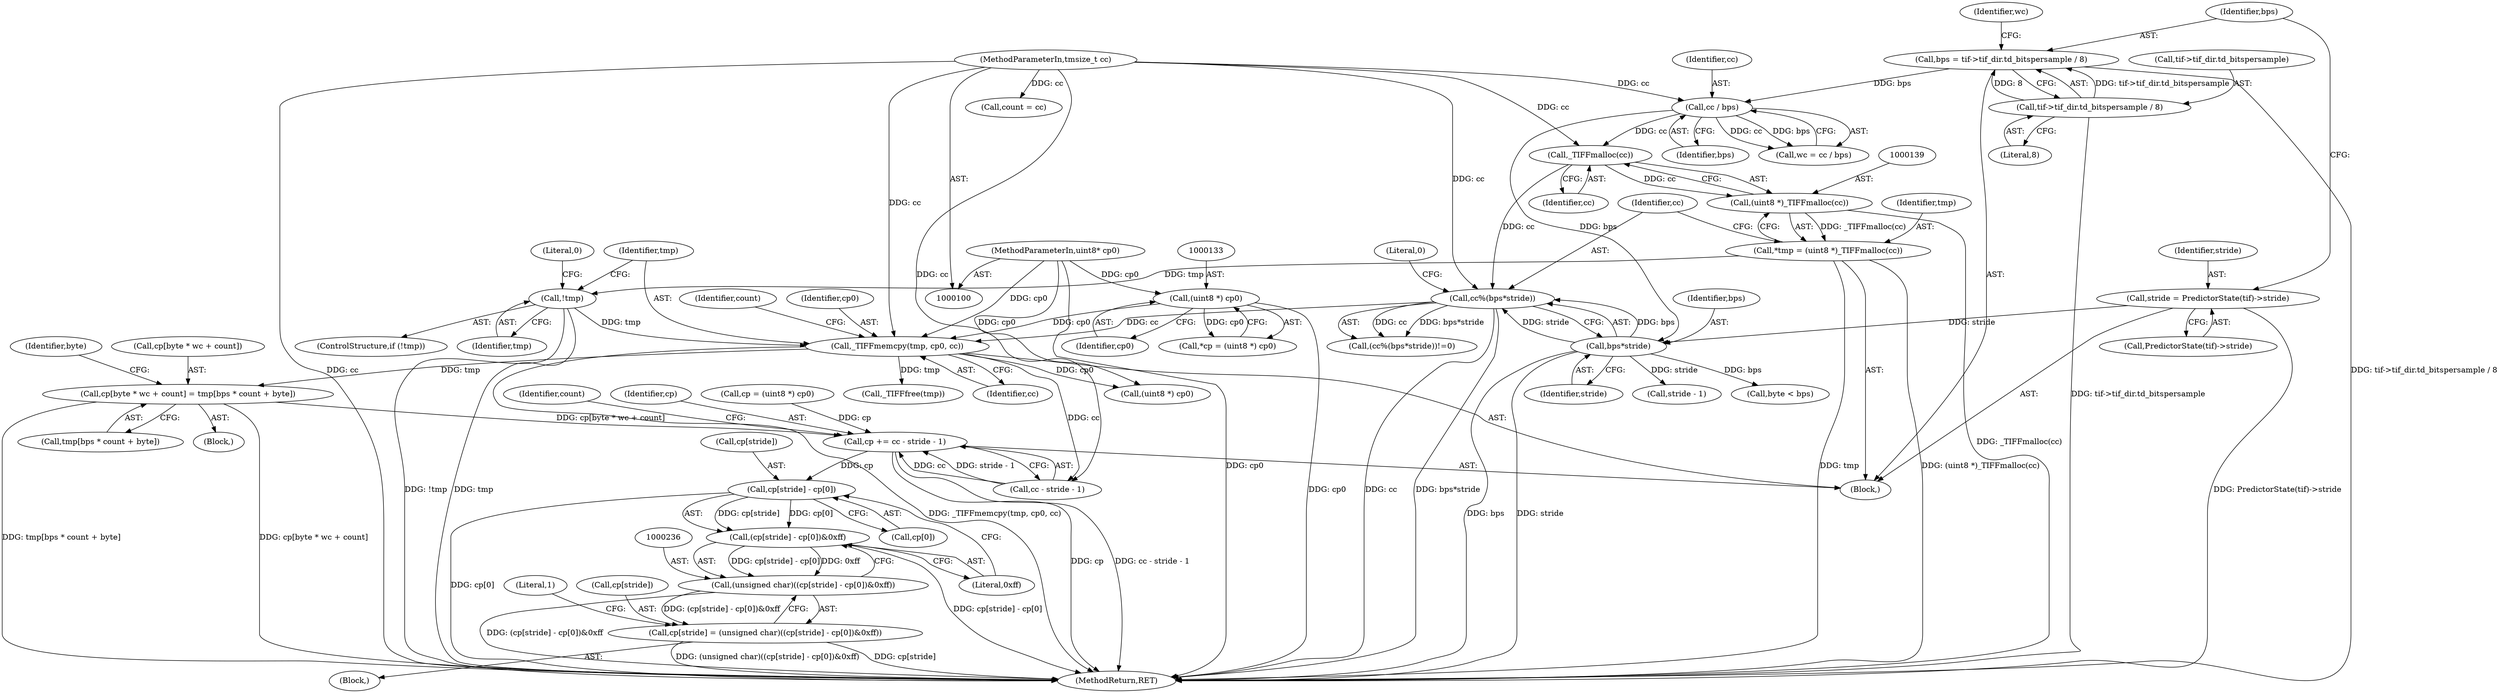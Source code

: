 digraph "1_libtiff_6a984bf7905c6621281588431f384e79d11a2e33_1@integer" {
"1000190" [label="(Call,cp[byte * wc + count] = tmp[bps * count + byte])"];
"1000165" [label="(Call,_TIFFmemcpy(tmp, cp0, cc))"];
"1000161" [label="(Call,!tmp)"];
"1000136" [label="(Call,*tmp = (uint8 *)_TIFFmalloc(cc))"];
"1000138" [label="(Call,(uint8 *)_TIFFmalloc(cc))"];
"1000140" [label="(Call,_TIFFmalloc(cc))"];
"1000125" [label="(Call,cc / bps)"];
"1000103" [label="(MethodParameterIn,tmsize_t cc)"];
"1000113" [label="(Call,bps = tif->tif_dir.td_bitspersample / 8)"];
"1000115" [label="(Call,tif->tif_dir.td_bitspersample / 8)"];
"1000132" [label="(Call,(uint8 *) cp0)"];
"1000102" [label="(MethodParameterIn,uint8* cp0)"];
"1000144" [label="(Call,cc%(bps*stride))"];
"1000146" [label="(Call,bps*stride)"];
"1000106" [label="(Call,stride = PredictorState(tif)->stride)"];
"1000212" [label="(Call,cp += cc - stride - 1)"];
"1000238" [label="(Call,cp[stride] - cp[0])"];
"1000237" [label="(Call,(cp[stride] - cp[0])&0xff)"];
"1000235" [label="(Call,(unsigned char)((cp[stride] - cp[0])&0xff))"];
"1000231" [label="(Call,cp[stride] = (unsigned char)((cp[stride] - cp[0])&0xff))"];
"1000108" [label="(Call,PredictorState(tif)->stride)"];
"1000116" [label="(Call,tif->tif_dir.td_bitspersample)"];
"1000189" [label="(Block,)"];
"1000130" [label="(Call,*cp = (uint8 *) cp0)"];
"1000184" [label="(Call,byte < bps)"];
"1000247" [label="(Literal,1)"];
"1000125" [label="(Call,cc / bps)"];
"1000102" [label="(MethodParameterIn,uint8* cp0)"];
"1000138" [label="(Call,(uint8 *)_TIFFmalloc(cc))"];
"1000220" [label="(Call,count = cc)"];
"1000106" [label="(Call,stride = PredictorState(tif)->stride)"];
"1000145" [label="(Identifier,cc)"];
"1000235" [label="(Call,(unsigned char)((cp[stride] - cp[0])&0xff))"];
"1000221" [label="(Identifier,count)"];
"1000114" [label="(Identifier,bps)"];
"1000237" [label="(Call,(cp[stride] - cp[0])&0xff)"];
"1000242" [label="(Call,cp[0])"];
"1000136" [label="(Call,*tmp = (uint8 *)_TIFFmalloc(cc))"];
"1000167" [label="(Identifier,cp0)"];
"1000232" [label="(Call,cp[stride])"];
"1000115" [label="(Call,tif->tif_dir.td_bitspersample / 8)"];
"1000144" [label="(Call,cc%(bps*stride))"];
"1000166" [label="(Identifier,tmp)"];
"1000127" [label="(Identifier,bps)"];
"1000212" [label="(Call,cp += cc - stride - 1)"];
"1000205" [label="(Call,_TIFFfree(tmp))"];
"1000124" [label="(Identifier,wc)"];
"1000113" [label="(Call,bps = tif->tif_dir.td_bitspersample / 8)"];
"1000141" [label="(Identifier,cc)"];
"1000213" [label="(Identifier,cp)"];
"1000207" [label="(Call,cp = (uint8 *) cp0)"];
"1000191" [label="(Call,cp[byte * wc + count])"];
"1000123" [label="(Call,wc = cc / bps)"];
"1000190" [label="(Call,cp[byte * wc + count] = tmp[bps * count + byte])"];
"1000148" [label="(Identifier,stride)"];
"1000147" [label="(Identifier,bps)"];
"1000137" [label="(Identifier,tmp)"];
"1000168" [label="(Identifier,cc)"];
"1000216" [label="(Call,stride - 1)"];
"1000165" [label="(Call,_TIFFmemcpy(tmp, cp0, cc))"];
"1000149" [label="(Literal,0)"];
"1000238" [label="(Call,cp[stride] - cp[0])"];
"1000198" [label="(Call,tmp[bps * count + byte])"];
"1000239" [label="(Call,cp[stride])"];
"1000161" [label="(Call,!tmp)"];
"1000231" [label="(Call,cp[stride] = (unsigned char)((cp[stride] - cp[0])&0xff))"];
"1000107" [label="(Identifier,stride)"];
"1000214" [label="(Call,cc - stride - 1)"];
"1000134" [label="(Identifier,cp0)"];
"1000245" [label="(Literal,0xff)"];
"1000209" [label="(Call,(uint8 *) cp0)"];
"1000121" [label="(Literal,8)"];
"1000171" [label="(Identifier,count)"];
"1000103" [label="(MethodParameterIn,tmsize_t cc)"];
"1000248" [label="(MethodReturn,RET)"];
"1000160" [label="(ControlStructure,if (!tmp))"];
"1000162" [label="(Identifier,tmp)"];
"1000164" [label="(Literal,0)"];
"1000143" [label="(Call,(cc%(bps*stride))!=0)"];
"1000126" [label="(Identifier,cc)"];
"1000104" [label="(Block,)"];
"1000132" [label="(Call,(uint8 *) cp0)"];
"1000146" [label="(Call,bps*stride)"];
"1000229" [label="(Block,)"];
"1000140" [label="(Call,_TIFFmalloc(cc))"];
"1000188" [label="(Identifier,byte)"];
"1000190" -> "1000189"  [label="AST: "];
"1000190" -> "1000198"  [label="CFG: "];
"1000191" -> "1000190"  [label="AST: "];
"1000198" -> "1000190"  [label="AST: "];
"1000188" -> "1000190"  [label="CFG: "];
"1000190" -> "1000248"  [label="DDG: cp[byte * wc + count]"];
"1000190" -> "1000248"  [label="DDG: tmp[bps * count + byte]"];
"1000165" -> "1000190"  [label="DDG: tmp"];
"1000190" -> "1000212"  [label="DDG: cp[byte * wc + count]"];
"1000165" -> "1000104"  [label="AST: "];
"1000165" -> "1000168"  [label="CFG: "];
"1000166" -> "1000165"  [label="AST: "];
"1000167" -> "1000165"  [label="AST: "];
"1000168" -> "1000165"  [label="AST: "];
"1000171" -> "1000165"  [label="CFG: "];
"1000165" -> "1000248"  [label="DDG: _TIFFmemcpy(tmp, cp0, cc)"];
"1000161" -> "1000165"  [label="DDG: tmp"];
"1000132" -> "1000165"  [label="DDG: cp0"];
"1000102" -> "1000165"  [label="DDG: cp0"];
"1000144" -> "1000165"  [label="DDG: cc"];
"1000103" -> "1000165"  [label="DDG: cc"];
"1000165" -> "1000205"  [label="DDG: tmp"];
"1000165" -> "1000209"  [label="DDG: cp0"];
"1000165" -> "1000214"  [label="DDG: cc"];
"1000161" -> "1000160"  [label="AST: "];
"1000161" -> "1000162"  [label="CFG: "];
"1000162" -> "1000161"  [label="AST: "];
"1000164" -> "1000161"  [label="CFG: "];
"1000166" -> "1000161"  [label="CFG: "];
"1000161" -> "1000248"  [label="DDG: tmp"];
"1000161" -> "1000248"  [label="DDG: !tmp"];
"1000136" -> "1000161"  [label="DDG: tmp"];
"1000136" -> "1000104"  [label="AST: "];
"1000136" -> "1000138"  [label="CFG: "];
"1000137" -> "1000136"  [label="AST: "];
"1000138" -> "1000136"  [label="AST: "];
"1000145" -> "1000136"  [label="CFG: "];
"1000136" -> "1000248"  [label="DDG: (uint8 *)_TIFFmalloc(cc)"];
"1000136" -> "1000248"  [label="DDG: tmp"];
"1000138" -> "1000136"  [label="DDG: _TIFFmalloc(cc)"];
"1000138" -> "1000140"  [label="CFG: "];
"1000139" -> "1000138"  [label="AST: "];
"1000140" -> "1000138"  [label="AST: "];
"1000138" -> "1000248"  [label="DDG: _TIFFmalloc(cc)"];
"1000140" -> "1000138"  [label="DDG: cc"];
"1000140" -> "1000141"  [label="CFG: "];
"1000141" -> "1000140"  [label="AST: "];
"1000125" -> "1000140"  [label="DDG: cc"];
"1000103" -> "1000140"  [label="DDG: cc"];
"1000140" -> "1000144"  [label="DDG: cc"];
"1000125" -> "1000123"  [label="AST: "];
"1000125" -> "1000127"  [label="CFG: "];
"1000126" -> "1000125"  [label="AST: "];
"1000127" -> "1000125"  [label="AST: "];
"1000123" -> "1000125"  [label="CFG: "];
"1000125" -> "1000123"  [label="DDG: cc"];
"1000125" -> "1000123"  [label="DDG: bps"];
"1000103" -> "1000125"  [label="DDG: cc"];
"1000113" -> "1000125"  [label="DDG: bps"];
"1000125" -> "1000146"  [label="DDG: bps"];
"1000103" -> "1000100"  [label="AST: "];
"1000103" -> "1000248"  [label="DDG: cc"];
"1000103" -> "1000144"  [label="DDG: cc"];
"1000103" -> "1000214"  [label="DDG: cc"];
"1000103" -> "1000220"  [label="DDG: cc"];
"1000113" -> "1000104"  [label="AST: "];
"1000113" -> "1000115"  [label="CFG: "];
"1000114" -> "1000113"  [label="AST: "];
"1000115" -> "1000113"  [label="AST: "];
"1000124" -> "1000113"  [label="CFG: "];
"1000113" -> "1000248"  [label="DDG: tif->tif_dir.td_bitspersample / 8"];
"1000115" -> "1000113"  [label="DDG: tif->tif_dir.td_bitspersample"];
"1000115" -> "1000113"  [label="DDG: 8"];
"1000115" -> "1000121"  [label="CFG: "];
"1000116" -> "1000115"  [label="AST: "];
"1000121" -> "1000115"  [label="AST: "];
"1000115" -> "1000248"  [label="DDG: tif->tif_dir.td_bitspersample"];
"1000132" -> "1000130"  [label="AST: "];
"1000132" -> "1000134"  [label="CFG: "];
"1000133" -> "1000132"  [label="AST: "];
"1000134" -> "1000132"  [label="AST: "];
"1000130" -> "1000132"  [label="CFG: "];
"1000132" -> "1000248"  [label="DDG: cp0"];
"1000132" -> "1000130"  [label="DDG: cp0"];
"1000102" -> "1000132"  [label="DDG: cp0"];
"1000102" -> "1000100"  [label="AST: "];
"1000102" -> "1000248"  [label="DDG: cp0"];
"1000102" -> "1000209"  [label="DDG: cp0"];
"1000144" -> "1000143"  [label="AST: "];
"1000144" -> "1000146"  [label="CFG: "];
"1000145" -> "1000144"  [label="AST: "];
"1000146" -> "1000144"  [label="AST: "];
"1000149" -> "1000144"  [label="CFG: "];
"1000144" -> "1000248"  [label="DDG: cc"];
"1000144" -> "1000248"  [label="DDG: bps*stride"];
"1000144" -> "1000143"  [label="DDG: cc"];
"1000144" -> "1000143"  [label="DDG: bps*stride"];
"1000146" -> "1000144"  [label="DDG: bps"];
"1000146" -> "1000144"  [label="DDG: stride"];
"1000146" -> "1000148"  [label="CFG: "];
"1000147" -> "1000146"  [label="AST: "];
"1000148" -> "1000146"  [label="AST: "];
"1000146" -> "1000248"  [label="DDG: stride"];
"1000146" -> "1000248"  [label="DDG: bps"];
"1000106" -> "1000146"  [label="DDG: stride"];
"1000146" -> "1000184"  [label="DDG: bps"];
"1000146" -> "1000216"  [label="DDG: stride"];
"1000106" -> "1000104"  [label="AST: "];
"1000106" -> "1000108"  [label="CFG: "];
"1000107" -> "1000106"  [label="AST: "];
"1000108" -> "1000106"  [label="AST: "];
"1000114" -> "1000106"  [label="CFG: "];
"1000106" -> "1000248"  [label="DDG: PredictorState(tif)->stride"];
"1000212" -> "1000104"  [label="AST: "];
"1000212" -> "1000214"  [label="CFG: "];
"1000213" -> "1000212"  [label="AST: "];
"1000214" -> "1000212"  [label="AST: "];
"1000221" -> "1000212"  [label="CFG: "];
"1000212" -> "1000248"  [label="DDG: cc - stride - 1"];
"1000212" -> "1000248"  [label="DDG: cp"];
"1000214" -> "1000212"  [label="DDG: cc"];
"1000214" -> "1000212"  [label="DDG: stride - 1"];
"1000207" -> "1000212"  [label="DDG: cp"];
"1000212" -> "1000238"  [label="DDG: cp"];
"1000238" -> "1000237"  [label="AST: "];
"1000238" -> "1000242"  [label="CFG: "];
"1000239" -> "1000238"  [label="AST: "];
"1000242" -> "1000238"  [label="AST: "];
"1000245" -> "1000238"  [label="CFG: "];
"1000238" -> "1000248"  [label="DDG: cp[0]"];
"1000238" -> "1000237"  [label="DDG: cp[stride]"];
"1000238" -> "1000237"  [label="DDG: cp[0]"];
"1000237" -> "1000235"  [label="AST: "];
"1000237" -> "1000245"  [label="CFG: "];
"1000245" -> "1000237"  [label="AST: "];
"1000235" -> "1000237"  [label="CFG: "];
"1000237" -> "1000248"  [label="DDG: cp[stride] - cp[0]"];
"1000237" -> "1000235"  [label="DDG: cp[stride] - cp[0]"];
"1000237" -> "1000235"  [label="DDG: 0xff"];
"1000235" -> "1000231"  [label="AST: "];
"1000236" -> "1000235"  [label="AST: "];
"1000231" -> "1000235"  [label="CFG: "];
"1000235" -> "1000248"  [label="DDG: (cp[stride] - cp[0])&0xff"];
"1000235" -> "1000231"  [label="DDG: (cp[stride] - cp[0])&0xff"];
"1000231" -> "1000229"  [label="AST: "];
"1000232" -> "1000231"  [label="AST: "];
"1000247" -> "1000231"  [label="CFG: "];
"1000231" -> "1000248"  [label="DDG: cp[stride]"];
"1000231" -> "1000248"  [label="DDG: (unsigned char)((cp[stride] - cp[0])&0xff)"];
}

